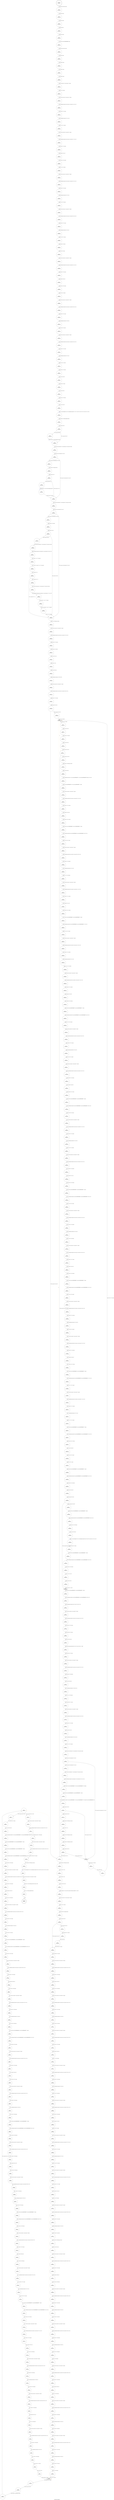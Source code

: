 digraph rdpsnd_process_negotiate {
label="rdpsnd_process_negotiate"
53253 [label="N53253\n(rp:95, ep:0)\nexit", shape="doublecircle"]
53254 [label="N53254\n(rp:471, ep:471)\nentry", shape="doublecircle"]
53254 -> 53256 [label="%2 = alloca %struct.stream*, align 8"]
53256 [label="N53256\n(rp:470, ep:470)", shape="circle"]
53256 -> 53257 [label="%3 = alloca i16, align 2"]
53257 [label="N53257\n(rp:469, ep:469)", shape="circle"]
53257 -> 53258 [label="%4 = alloca i16, align 2"]
53258 [label="N53258\n(rp:468, ep:468)", shape="circle"]
53258 -> 53259 [label="%5 = alloca i8, align 1"]
53259 [label="N53259\n(rp:467, ep:467)", shape="circle"]
53259 -> 53260 [label="%6 = alloca i16, align 2"]
53260 [label="N53260\n(rp:466, ep:466)", shape="circle"]
53260 -> 53261 [label="%7 = alloca %struct._RD_WAVEFORMATEX*, align 8"]
53261 [label="N53261\n(rp:465, ep:465)", shape="circle"]
53261 -> 53262 [label="%8 = alloca %struct.stream*, align 8"]
53262 [label="N53262\n(rp:464, ep:464)", shape="circle"]
53262 -> 53263 [label="%9 = alloca i32, align 4"]
53263 [label="N53263\n(rp:463, ep:463)", shape="circle"]
53263 -> 53264 [label="%10 = alloca i32, align 4"]
53264 [label="N53264\n(rp:462, ep:462)", shape="circle"]
53264 -> 53265 [label="%11 = alloca i32, align 4"]
53265 [label="N53265\n(rp:461, ep:461)", shape="circle"]
53265 -> 53266 [label="%12 = alloca i32, align 4"]
53266 [label="N53266\n(rp:460, ep:460)", shape="circle"]
53266 -> 53275 [label="store %struct.stream* %0, %struct.stream** %2, align 8"]
53275 [label="N53275\n(rp:459, ep:459)", shape="circle"]
53275 -> 53278 [label="store i32 0, i32* %9, align 4"]
53278 [label="N53278\n(rp:458, ep:458)", shape="circle"]
53278 -> 53279 [label="%13 = load %struct.stream*, %struct.stream** %2, align 8"]
53279 [label="N53279\n(rp:457, ep:457)", shape="circle"]
53279 -> 53280 [label="%14 = getelementptr inbounds %struct.stream, %struct.stream* %13, i32 0, i32 0"]
53280 [label="N53280\n(rp:456, ep:456)", shape="circle"]
53280 -> 53281 [label="%15 = load i8*, i8** %14, align 8"]
53281 [label="N53281\n(rp:455, ep:455)", shape="circle"]
53281 -> 53282 [label="%16 = getelementptr inbounds i8, i8* %15, i64 14"]
53282 [label="N53282\n(rp:454, ep:454)", shape="circle"]
53282 -> 53283 [label="store i8* %16, i8** %14, align 8"]
53283 [label="N53283\n(rp:453, ep:453)", shape="circle"]
53283 -> 53284 [label="%17 = load %struct.stream*, %struct.stream** %2, align 8"]
53284 [label="N53284\n(rp:452, ep:452)", shape="circle"]
53284 -> 53285 [label="%18 = getelementptr inbounds %struct.stream, %struct.stream* %17, i32 0, i32 0"]
53285 [label="N53285\n(rp:451, ep:451)", shape="circle"]
53285 -> 53286 [label="%19 = load i8*, i8** %18, align 8"]
53286 [label="N53286\n(rp:450, ep:450)", shape="circle"]
53286 -> 53287 [label="%20 = bitcast i8* %19 to i16*"]
53287 [label="N53287\n(rp:449, ep:449)", shape="circle"]
53287 -> 53288 [label="%21 = load i16, i16* %20, align 2"]
53288 [label="N53288\n(rp:448, ep:448)", shape="circle"]
53288 -> 53289 [label="store i16 %21, i16* %3, align 2"]
53289 [label="N53289\n(rp:447, ep:447)", shape="circle"]
53289 -> 53290 [label="%22 = load %struct.stream*, %struct.stream** %2, align 8"]
53290 [label="N53290\n(rp:446, ep:446)", shape="circle"]
53290 -> 53291 [label="%23 = getelementptr inbounds %struct.stream, %struct.stream* %22, i32 0, i32 0"]
53291 [label="N53291\n(rp:445, ep:445)", shape="circle"]
53291 -> 53292 [label="%24 = load i8*, i8** %23, align 8"]
53292 [label="N53292\n(rp:444, ep:444)", shape="circle"]
53292 -> 53293 [label="%25 = getelementptr inbounds i8, i8* %24, i64 2"]
53293 [label="N53293\n(rp:443, ep:443)", shape="circle"]
53293 -> 53294 [label="store i8* %25, i8** %23, align 8"]
53294 [label="N53294\n(rp:442, ep:442)", shape="circle"]
53294 -> 53295 [label="%26 = load %struct.stream*, %struct.stream** %2, align 8"]
53295 [label="N53295\n(rp:441, ep:441)", shape="circle"]
53295 -> 53296 [label="%27 = getelementptr inbounds %struct.stream, %struct.stream* %26, i32 0, i32 0"]
53296 [label="N53296\n(rp:440, ep:440)", shape="circle"]
53296 -> 53297 [label="%28 = load i8*, i8** %27, align 8"]
53297 [label="N53297\n(rp:439, ep:439)", shape="circle"]
53297 -> 53298 [label="%29 = getelementptr inbounds i8, i8* %28, i32 1"]
53298 [label="N53298\n(rp:438, ep:438)", shape="circle"]
53298 -> 53299 [label="store i8* %29, i8** %27, align 8"]
53299 [label="N53299\n(rp:437, ep:437)", shape="circle"]
53299 -> 53300 [label="%30 = load i8, i8* %28, align 1"]
53300 [label="N53300\n(rp:436, ep:436)", shape="circle"]
53300 -> 53301 [label="store i8 %30, i8* %5, align 1"]
53301 [label="N53301\n(rp:435, ep:435)", shape="circle"]
53301 -> 53302 [label="%31 = load %struct.stream*, %struct.stream** %2, align 8"]
53302 [label="N53302\n(rp:434, ep:434)", shape="circle"]
53302 -> 53303 [label="%32 = getelementptr inbounds %struct.stream, %struct.stream* %31, i32 0, i32 0"]
53303 [label="N53303\n(rp:433, ep:433)", shape="circle"]
53303 -> 53304 [label="%33 = load i8*, i8** %32, align 8"]
53304 [label="N53304\n(rp:432, ep:432)", shape="circle"]
53304 -> 53305 [label="%34 = bitcast i8* %33 to i16*"]
53305 [label="N53305\n(rp:431, ep:431)", shape="circle"]
53305 -> 53306 [label="%35 = load i16, i16* %34, align 2"]
53306 [label="N53306\n(rp:430, ep:430)", shape="circle"]
53306 -> 53307 [label="store i16 %35, i16* %6, align 2"]
53307 [label="N53307\n(rp:429, ep:429)", shape="circle"]
53307 -> 53308 [label="%36 = load %struct.stream*, %struct.stream** %2, align 8"]
53308 [label="N53308\n(rp:428, ep:428)", shape="circle"]
53308 -> 53309 [label="%37 = getelementptr inbounds %struct.stream, %struct.stream* %36, i32 0, i32 0"]
53309 [label="N53309\n(rp:427, ep:427)", shape="circle"]
53309 -> 53310 [label="%38 = load i8*, i8** %37, align 8"]
53310 [label="N53310\n(rp:426, ep:426)", shape="circle"]
53310 -> 53311 [label="%39 = getelementptr inbounds i8, i8* %38, i64 2"]
53311 [label="N53311\n(rp:425, ep:425)", shape="circle"]
53311 -> 53312 [label="store i8* %39, i8** %37, align 8"]
53312 [label="N53312\n(rp:424, ep:424)", shape="circle"]
53312 -> 53313 [label="%40 = load %struct.stream*, %struct.stream** %2, align 8"]
53313 [label="N53313\n(rp:423, ep:423)", shape="circle"]
53313 -> 53314 [label="%41 = getelementptr inbounds %struct.stream, %struct.stream* %40, i32 0, i32 0"]
53314 [label="N53314\n(rp:422, ep:422)", shape="circle"]
53314 -> 53315 [label="%42 = load i8*, i8** %41, align 8"]
53315 [label="N53315\n(rp:421, ep:421)", shape="circle"]
53315 -> 53316 [label="%43 = getelementptr inbounds i8, i8* %42, i64 1"]
53316 [label="N53316\n(rp:420, ep:420)", shape="circle"]
53316 -> 53317 [label="store i8* %43, i8** %41, align 8"]
53317 [label="N53317\n(rp:419, ep:419)", shape="circle"]
53317 -> 53318 [label="%44 = load i16, i16* %3, align 2"]
53318 [label="N53318\n(rp:418, ep:418)", shape="circle"]
53318 -> 53319 [label="%45 = zext i16 %44 to i32"]
53319 [label="N53319\n(rp:417, ep:417)", shape="circle"]
53319 -> 53320 [label="%46 = load i8, i8* %5, align 1"]
53320 [label="N53320\n(rp:416, ep:416)", shape="circle"]
53320 -> 53321 [label="%47 = zext i8 %46 to i32"]
53321 [label="N53321\n(rp:415, ep:415)", shape="circle"]
53321 -> 53322 [label="%48 = load i16, i16* %6, align 2"]
53322 [label="N53322\n(rp:414, ep:414)", shape="circle"]
53322 -> 53323 [label="%49 = zext i16 %48 to i32"]
53323 [label="N53323\n(rp:413, ep:413)", shape="circle"]
53323 -> 53324 [label="logger --@-- call void @logger(i32 3, i32 0, i8* getelementptr inbounds ([71 x i8], [71 x i8]* @.str.17.95, i32 0, i32 0), i32 %45, i32 %47, i32 %49)", style="dashed", color="blue"]
53324 [label="N53324\n(rp:412, ep:412)", shape="circle"]
53324 -> 53325 [label="%50 = load i32, i32* @rdpsnd_negotiated, align 4"]
53325 [label="N53325\n(rp:411, ep:411)", shape="circle"]
53325 -> 53326 [label="%51 = icmp ne i32 %50, 0"]
53326 [label="N53326\n(rp:410, ep:410)", shape="circle"]
53326 -> 53751 [label="[%51 = icmp ne i32 %50, 0]"]
53326 -> 53329 [label="[!(%51 = icmp ne i32 %50, 0)]"]
53329 [label="N53329\n(rp:408, ep:408)", shape="circle"]
53329 -> 53330 [label="%54 = load %struct.audio_driver*, %struct.audio_driver** @current_driver, align 8"]
53330 [label="N53330\n(rp:407, ep:407)", shape="circle"]
53330 -> 53331 [label="%55 = icmp ne %struct.audio_driver* %54, null"]
53331 [label="N53331\n(rp:406, ep:406)", shape="circle"]
53331 -> 53754 [label="[!(%55 = icmp ne %struct.audio_driver* %54, null)]"]
53331 -> 53338 [label="[%55 = icmp ne %struct.audio_driver* %54, null]"]
53333 [label="N53333\n(rp:404, ep:404)", shape="circle"]
53333 -> 53334 [label="%58 = icmp ne i32 %57, 0"]
53334 [label="N53334\n(rp:403, ep:403)", shape="circle"]
53334 -> 53755 [label="[%58 = icmp ne i32 %57, 0]"]
53334 -> 53338 [label="[!(%58 = icmp ne i32 %57, 0)]"]
53336 [label="N53336\n(rp:401, ep:401)", shape="circle"]
53336 -> 53338 [label="store i32 %60, i32* %9, align 4"]
53338 [label="N53338\n(rp:400, ep:400)", shape="circle"]
53338 -> 53339 [label="%62 = load %struct.audio_driver*, %struct.audio_driver** @current_driver, align 8"]
53339 [label="N53339\n(rp:399, ep:399)", shape="circle"]
53339 -> 53340 [label="%63 = icmp ne %struct.audio_driver* %62, null"]
53340 [label="N53340\n(rp:398, ep:398)", shape="circle"]
53340 -> 53757 [label="[%63 = icmp ne %struct.audio_driver* %62, null]"]
53340 -> 53356 [label="[!(%63 = icmp ne %struct.audio_driver* %62, null)]"]
53342 [label="N53342\n(rp:396, ep:396)", shape="circle"]
53342 -> 53343 [label="%66 = icmp ne i32 %65, 0"]
53343 [label="N53343\n(rp:395, ep:395)", shape="circle"]
53343 -> 53760 [label="[!(%66 = icmp ne i32 %65, 0)]"]
53343 -> 53356 [label="[%66 = icmp ne i32 %65, 0]"]
53345 [label="N53345\n(rp:393, ep:393)", shape="circle"]
53345 -> 53346 [label="%69 = getelementptr inbounds %struct.audio_driver, %struct.audio_driver* %68, i32 0, i32 2"]
53346 [label="N53346\n(rp:392, ep:392)", shape="circle"]
53346 -> 53347 [label="%70 = load i32 ()*, i32 ()** %69, align 8"]
53347 [label="N53347\n(rp:391, ep:391)", shape="circle"]
53347 -> 53348 [label="%71 = call i32 %70 = load i32 ()*, i32 ()** %69, align 8()"]
53348 [label="N53348\n(rp:390, ep:390)", shape="circle"]
53348 -> 53349 [label="%72 = icmp ne i32 %71, 0"]
53349 [label="N53349\n(rp:389, ep:389)", shape="circle"]
53349 -> 53761 [label="[%72 = icmp ne i32 %71, 0]"]
53349 -> 53356 [label="[!(%72 = icmp ne i32 %71, 0)]"]
53351 [label="N53351\n(rp:387, ep:387)", shape="circle"]
53351 -> 53352 [label="%75 = getelementptr inbounds %struct.audio_driver, %struct.audio_driver* %74, i32 0, i32 3"]
53352 [label="N53352\n(rp:386, ep:386)", shape="circle"]
53352 -> 53353 [label="%76 = load void ()*, void ()** %75, align 8"]
53353 [label="N53353\n(rp:385, ep:385)", shape="circle"]
53353 -> 53354 [label="call void %76 = load void ()*, void ()** %75, align 8()"]
53354 [label="N53354\n(rp:384, ep:384)", shape="circle"]
53354 -> 53356 [label="store i32 1, i32* %9, align 4"]
53356 [label="N53356\n(rp:383, ep:383)", shape="circle"]
53356 -> 53357 [label="store i32 0, i32* @format_count, align 4"]
53357 [label="N53357\n(rp:382, ep:382)", shape="circle"]
53357 -> 53358 [label="%78 = load %struct.stream*, %struct.stream** %2, align 8"]
53358 [label="N53358\n(rp:381, ep:381)", shape="circle"]
53358 -> 53359 [label="%79 = getelementptr inbounds %struct.stream, %struct.stream* %78, i32 0, i32 0"]
53359 [label="N53359\n(rp:380, ep:380)", shape="circle"]
53359 -> 53360 [label="%80 = load i8*, i8** %79, align 8"]
53360 [label="N53360\n(rp:379, ep:379)", shape="circle"]
53360 -> 53361 [label="%81 = load i16, i16* %3, align 2"]
53361 [label="N53361\n(rp:378, ep:378)", shape="circle"]
53361 -> 53362 [label="%82 = zext i16 %81 to i32"]
53362 [label="N53362\n(rp:377, ep:377)", shape="circle"]
53362 -> 53363 [label="%83 = mul i32 18, %82"]
53363 [label="N53363\n(rp:376, ep:376)", shape="circle"]
53363 -> 53364 [label="%84 = sext i32 %83 to i64"]
53364 [label="N53364\n(rp:375, ep:375)", shape="circle"]
53364 -> 53365 [label="%85 = getelementptr inbounds i8, i8* %80, i64 %84"]
53365 [label="N53365\n(rp:374, ep:374)", shape="circle"]
53365 -> 53366 [label="%86 = load %struct.stream*, %struct.stream** %2, align 8"]
53366 [label="N53366\n(rp:373, ep:373)", shape="circle"]
53366 -> 53367 [label="%87 = getelementptr inbounds %struct.stream, %struct.stream* %86, i32 0, i32 1"]
53367 [label="N53367\n(rp:372, ep:372)", shape="circle"]
53367 -> 53368 [label="%88 = load i8*, i8** %87, align 8"]
53368 [label="N53368\n(rp:371, ep:371)", shape="circle"]
53368 -> 53369 [label="%89 = icmp ule i8* %85, %88"]
53369 [label="N53369\n(rp:370, ep:370)", shape="circle"]
53369 -> 53763 [label="[%89 = icmp ule i8* %85, %88]"]
53369 -> 53545 [label="[!(%89 = icmp ule i8* %85, %88)]"]
53372 [label="N53372\n(rp:368, ep:213)", shape="box"]
53372 -> 53373 [label="%92 = load i16, i16* %4, align 2"]
53372 -> 53372 [label="@", style="dashed", color="orange"]
53372 -> 53536 [label="@", style="dashed", color="orange"]
53372 -> 53377 [label="@", style="dashed", color="orange"]
53373 [label="N53373\n(rp:367, ep:212)", shape="circle"]
53373 -> 53374 [label="%93 = zext i16 %92 to i32"]
53374 [label="N53374\n(rp:366, ep:211)", shape="circle"]
53374 -> 53375 [label="%94 = load i16, i16* %3, align 2"]
53375 [label="N53375\n(rp:365, ep:210)", shape="circle"]
53375 -> 53376 [label="%95 = zext i16 %94 to i32"]
53376 [label="N53376\n(rp:364, ep:209)", shape="circle"]
53376 -> 53377 [label="%96 = icmp slt i32 %93, %95"]
53377 [label="N53377\n(rp:363, ep:208)", shape="circle"]
53377 -> 53765 [label="[%96 = icmp slt i32 %93, %95]"]
53377 -> 53545 [label="[!(%96 = icmp slt i32 %93, %95)]"]
53379 [label="N53379\n(rp:361, ep:367)", shape="circle"]
53379 -> 53380 [label="%99 = zext i32 %98 to i64"]
53380 [label="N53380\n(rp:360, ep:366)", shape="circle"]
53380 -> 53381 [label="%100 = getelementptr inbounds [10 x %struct._RD_WAVEFORMATEX], [10 x %struct._RD_WAVEFORMATEX]* @formats, i64 0, i64 %99"]
53381 [label="N53381\n(rp:359, ep:365)", shape="circle"]
53381 -> 53382 [label="store %struct._RD_WAVEFORMATEX* %100, %struct._RD_WAVEFORMATEX** %7, align 8"]
53382 [label="N53382\n(rp:358, ep:364)", shape="circle"]
53382 -> 53383 [label="%101 = load %struct.stream*, %struct.stream** %2, align 8"]
53383 [label="N53383\n(rp:357, ep:363)", shape="circle"]
53383 -> 53384 [label="%102 = getelementptr inbounds %struct.stream, %struct.stream* %101, i32 0, i32 0"]
53384 [label="N53384\n(rp:356, ep:362)", shape="circle"]
53384 -> 53385 [label="%103 = load i8*, i8** %102, align 8"]
53385 [label="N53385\n(rp:355, ep:361)", shape="circle"]
53385 -> 53386 [label="%104 = bitcast i8* %103 to i16*"]
53386 [label="N53386\n(rp:354, ep:360)", shape="circle"]
53386 -> 53387 [label="%105 = load i16, i16* %104, align 2"]
53387 [label="N53387\n(rp:353, ep:359)", shape="circle"]
53387 -> 53388 [label="%106 = load %struct._RD_WAVEFORMATEX*, %struct._RD_WAVEFORMATEX** %7, align 8"]
53388 [label="N53388\n(rp:352, ep:358)", shape="circle"]
53388 -> 53389 [label="%107 = getelementptr inbounds %struct._RD_WAVEFORMATEX, %struct._RD_WAVEFORMATEX* %106, i32 0, i32 0"]
53389 [label="N53389\n(rp:351, ep:357)", shape="circle"]
53389 -> 53390 [label="store i16 %105, i16* %107, align 4"]
53390 [label="N53390\n(rp:350, ep:356)", shape="circle"]
53390 -> 53391 [label="%108 = load %struct.stream*, %struct.stream** %2, align 8"]
53391 [label="N53391\n(rp:349, ep:355)", shape="circle"]
53391 -> 53392 [label="%109 = getelementptr inbounds %struct.stream, %struct.stream* %108, i32 0, i32 0"]
53392 [label="N53392\n(rp:348, ep:354)", shape="circle"]
53392 -> 53393 [label="%110 = load i8*, i8** %109, align 8"]
53393 [label="N53393\n(rp:347, ep:353)", shape="circle"]
53393 -> 53394 [label="%111 = getelementptr inbounds i8, i8* %110, i64 2"]
53394 [label="N53394\n(rp:346, ep:352)", shape="circle"]
53394 -> 53395 [label="store i8* %111, i8** %109, align 8"]
53395 [label="N53395\n(rp:345, ep:351)", shape="circle"]
53395 -> 53396 [label="%112 = load %struct.stream*, %struct.stream** %2, align 8"]
53396 [label="N53396\n(rp:344, ep:350)", shape="circle"]
53396 -> 53397 [label="%113 = getelementptr inbounds %struct.stream, %struct.stream* %112, i32 0, i32 0"]
53397 [label="N53397\n(rp:343, ep:349)", shape="circle"]
53397 -> 53398 [label="%114 = load i8*, i8** %113, align 8"]
53398 [label="N53398\n(rp:342, ep:348)", shape="circle"]
53398 -> 53399 [label="%115 = bitcast i8* %114 to i16*"]
53399 [label="N53399\n(rp:341, ep:347)", shape="circle"]
53399 -> 53400 [label="%116 = load i16, i16* %115, align 2"]
53400 [label="N53400\n(rp:340, ep:346)", shape="circle"]
53400 -> 53401 [label="%117 = load %struct._RD_WAVEFORMATEX*, %struct._RD_WAVEFORMATEX** %7, align 8"]
53401 [label="N53401\n(rp:339, ep:345)", shape="circle"]
53401 -> 53402 [label="%118 = getelementptr inbounds %struct._RD_WAVEFORMATEX, %struct._RD_WAVEFORMATEX* %117, i32 0, i32 1"]
53402 [label="N53402\n(rp:338, ep:344)", shape="circle"]
53402 -> 53403 [label="store i16 %116, i16* %118, align 2"]
53403 [label="N53403\n(rp:337, ep:343)", shape="circle"]
53403 -> 53404 [label="%119 = load %struct.stream*, %struct.stream** %2, align 8"]
53404 [label="N53404\n(rp:336, ep:342)", shape="circle"]
53404 -> 53405 [label="%120 = getelementptr inbounds %struct.stream, %struct.stream* %119, i32 0, i32 0"]
53405 [label="N53405\n(rp:335, ep:341)", shape="circle"]
53405 -> 53406 [label="%121 = load i8*, i8** %120, align 8"]
53406 [label="N53406\n(rp:334, ep:340)", shape="circle"]
53406 -> 53407 [label="%122 = getelementptr inbounds i8, i8* %121, i64 2"]
53407 [label="N53407\n(rp:333, ep:339)", shape="circle"]
53407 -> 53408 [label="store i8* %122, i8** %120, align 8"]
53408 [label="N53408\n(rp:332, ep:338)", shape="circle"]
53408 -> 53409 [label="%123 = load %struct.stream*, %struct.stream** %2, align 8"]
53409 [label="N53409\n(rp:331, ep:337)", shape="circle"]
53409 -> 53410 [label="%124 = getelementptr inbounds %struct.stream, %struct.stream* %123, i32 0, i32 0"]
53410 [label="N53410\n(rp:330, ep:336)", shape="circle"]
53410 -> 53411 [label="%125 = load i8*, i8** %124, align 8"]
53411 [label="N53411\n(rp:329, ep:335)", shape="circle"]
53411 -> 53412 [label="%126 = bitcast i8* %125 to i32*"]
53412 [label="N53412\n(rp:328, ep:334)", shape="circle"]
53412 -> 53413 [label="%127 = load i32, i32* %126, align 4"]
53413 [label="N53413\n(rp:327, ep:333)", shape="circle"]
53413 -> 53414 [label="%128 = load %struct._RD_WAVEFORMATEX*, %struct._RD_WAVEFORMATEX** %7, align 8"]
53414 [label="N53414\n(rp:326, ep:332)", shape="circle"]
53414 -> 53415 [label="%129 = getelementptr inbounds %struct._RD_WAVEFORMATEX, %struct._RD_WAVEFORMATEX* %128, i32 0, i32 2"]
53415 [label="N53415\n(rp:325, ep:331)", shape="circle"]
53415 -> 53416 [label="store i32 %127, i32* %129, align 4"]
53416 [label="N53416\n(rp:324, ep:330)", shape="circle"]
53416 -> 53417 [label="%130 = load %struct.stream*, %struct.stream** %2, align 8"]
53417 [label="N53417\n(rp:323, ep:329)", shape="circle"]
53417 -> 53418 [label="%131 = getelementptr inbounds %struct.stream, %struct.stream* %130, i32 0, i32 0"]
53418 [label="N53418\n(rp:322, ep:328)", shape="circle"]
53418 -> 53419 [label="%132 = load i8*, i8** %131, align 8"]
53419 [label="N53419\n(rp:321, ep:327)", shape="circle"]
53419 -> 53420 [label="%133 = getelementptr inbounds i8, i8* %132, i64 4"]
53420 [label="N53420\n(rp:320, ep:326)", shape="circle"]
53420 -> 53421 [label="store i8* %133, i8** %131, align 8"]
53421 [label="N53421\n(rp:319, ep:325)", shape="circle"]
53421 -> 53422 [label="%134 = load %struct.stream*, %struct.stream** %2, align 8"]
53422 [label="N53422\n(rp:318, ep:324)", shape="circle"]
53422 -> 53423 [label="%135 = getelementptr inbounds %struct.stream, %struct.stream* %134, i32 0, i32 0"]
53423 [label="N53423\n(rp:317, ep:323)", shape="circle"]
53423 -> 53424 [label="%136 = load i8*, i8** %135, align 8"]
53424 [label="N53424\n(rp:316, ep:322)", shape="circle"]
53424 -> 53425 [label="%137 = bitcast i8* %136 to i32*"]
53425 [label="N53425\n(rp:315, ep:321)", shape="circle"]
53425 -> 53426 [label="%138 = load i32, i32* %137, align 4"]
53426 [label="N53426\n(rp:314, ep:320)", shape="circle"]
53426 -> 53427 [label="%139 = load %struct._RD_WAVEFORMATEX*, %struct._RD_WAVEFORMATEX** %7, align 8"]
53427 [label="N53427\n(rp:313, ep:319)", shape="circle"]
53427 -> 53428 [label="%140 = getelementptr inbounds %struct._RD_WAVEFORMATEX, %struct._RD_WAVEFORMATEX* %139, i32 0, i32 3"]
53428 [label="N53428\n(rp:312, ep:318)", shape="circle"]
53428 -> 53429 [label="store i32 %138, i32* %140, align 4"]
53429 [label="N53429\n(rp:311, ep:317)", shape="circle"]
53429 -> 53430 [label="%141 = load %struct.stream*, %struct.stream** %2, align 8"]
53430 [label="N53430\n(rp:310, ep:316)", shape="circle"]
53430 -> 53431 [label="%142 = getelementptr inbounds %struct.stream, %struct.stream* %141, i32 0, i32 0"]
53431 [label="N53431\n(rp:309, ep:315)", shape="circle"]
53431 -> 53432 [label="%143 = load i8*, i8** %142, align 8"]
53432 [label="N53432\n(rp:308, ep:314)", shape="circle"]
53432 -> 53433 [label="%144 = getelementptr inbounds i8, i8* %143, i64 4"]
53433 [label="N53433\n(rp:307, ep:313)", shape="circle"]
53433 -> 53434 [label="store i8* %144, i8** %142, align 8"]
53434 [label="N53434\n(rp:306, ep:312)", shape="circle"]
53434 -> 53435 [label="%145 = load %struct.stream*, %struct.stream** %2, align 8"]
53435 [label="N53435\n(rp:305, ep:311)", shape="circle"]
53435 -> 53436 [label="%146 = getelementptr inbounds %struct.stream, %struct.stream* %145, i32 0, i32 0"]
53436 [label="N53436\n(rp:304, ep:310)", shape="circle"]
53436 -> 53437 [label="%147 = load i8*, i8** %146, align 8"]
53437 [label="N53437\n(rp:303, ep:309)", shape="circle"]
53437 -> 53438 [label="%148 = bitcast i8* %147 to i16*"]
53438 [label="N53438\n(rp:302, ep:308)", shape="circle"]
53438 -> 53439 [label="%149 = load i16, i16* %148, align 2"]
53439 [label="N53439\n(rp:301, ep:307)", shape="circle"]
53439 -> 53440 [label="%150 = load %struct._RD_WAVEFORMATEX*, %struct._RD_WAVEFORMATEX** %7, align 8"]
53440 [label="N53440\n(rp:300, ep:306)", shape="circle"]
53440 -> 53441 [label="%151 = getelementptr inbounds %struct._RD_WAVEFORMATEX, %struct._RD_WAVEFORMATEX* %150, i32 0, i32 4"]
53441 [label="N53441\n(rp:299, ep:305)", shape="circle"]
53441 -> 53442 [label="store i16 %149, i16* %151, align 4"]
53442 [label="N53442\n(rp:298, ep:304)", shape="circle"]
53442 -> 53443 [label="%152 = load %struct.stream*, %struct.stream** %2, align 8"]
53443 [label="N53443\n(rp:297, ep:303)", shape="circle"]
53443 -> 53444 [label="%153 = getelementptr inbounds %struct.stream, %struct.stream* %152, i32 0, i32 0"]
53444 [label="N53444\n(rp:296, ep:302)", shape="circle"]
53444 -> 53445 [label="%154 = load i8*, i8** %153, align 8"]
53445 [label="N53445\n(rp:295, ep:301)", shape="circle"]
53445 -> 53446 [label="%155 = getelementptr inbounds i8, i8* %154, i64 2"]
53446 [label="N53446\n(rp:294, ep:300)", shape="circle"]
53446 -> 53447 [label="store i8* %155, i8** %153, align 8"]
53447 [label="N53447\n(rp:293, ep:299)", shape="circle"]
53447 -> 53448 [label="%156 = load %struct.stream*, %struct.stream** %2, align 8"]
53448 [label="N53448\n(rp:292, ep:298)", shape="circle"]
53448 -> 53449 [label="%157 = getelementptr inbounds %struct.stream, %struct.stream* %156, i32 0, i32 0"]
53449 [label="N53449\n(rp:291, ep:297)", shape="circle"]
53449 -> 53450 [label="%158 = load i8*, i8** %157, align 8"]
53450 [label="N53450\n(rp:290, ep:296)", shape="circle"]
53450 -> 53451 [label="%159 = bitcast i8* %158 to i16*"]
53451 [label="N53451\n(rp:289, ep:295)", shape="circle"]
53451 -> 53452 [label="%160 = load i16, i16* %159, align 2"]
53452 [label="N53452\n(rp:288, ep:294)", shape="circle"]
53452 -> 53453 [label="%161 = load %struct._RD_WAVEFORMATEX*, %struct._RD_WAVEFORMATEX** %7, align 8"]
53453 [label="N53453\n(rp:287, ep:293)", shape="circle"]
53453 -> 53454 [label="%162 = getelementptr inbounds %struct._RD_WAVEFORMATEX, %struct._RD_WAVEFORMATEX* %161, i32 0, i32 5"]
53454 [label="N53454\n(rp:286, ep:292)", shape="circle"]
53454 -> 53455 [label="store i16 %160, i16* %162, align 2"]
53455 [label="N53455\n(rp:285, ep:291)", shape="circle"]
53455 -> 53456 [label="%163 = load %struct.stream*, %struct.stream** %2, align 8"]
53456 [label="N53456\n(rp:284, ep:290)", shape="circle"]
53456 -> 53457 [label="%164 = getelementptr inbounds %struct.stream, %struct.stream* %163, i32 0, i32 0"]
53457 [label="N53457\n(rp:283, ep:289)", shape="circle"]
53457 -> 53458 [label="%165 = load i8*, i8** %164, align 8"]
53458 [label="N53458\n(rp:282, ep:288)", shape="circle"]
53458 -> 53459 [label="%166 = getelementptr inbounds i8, i8* %165, i64 2"]
53459 [label="N53459\n(rp:281, ep:287)", shape="circle"]
53459 -> 53460 [label="store i8* %166, i8** %164, align 8"]
53460 [label="N53460\n(rp:280, ep:286)", shape="circle"]
53460 -> 53461 [label="%167 = load %struct.stream*, %struct.stream** %2, align 8"]
53461 [label="N53461\n(rp:279, ep:285)", shape="circle"]
53461 -> 53462 [label="%168 = getelementptr inbounds %struct.stream, %struct.stream* %167, i32 0, i32 0"]
53462 [label="N53462\n(rp:278, ep:284)", shape="circle"]
53462 -> 53463 [label="%169 = load i8*, i8** %168, align 8"]
53463 [label="N53463\n(rp:277, ep:283)", shape="circle"]
53463 -> 53464 [label="%170 = bitcast i8* %169 to i16*"]
53464 [label="N53464\n(rp:276, ep:282)", shape="circle"]
53464 -> 53465 [label="%171 = load i16, i16* %170, align 2"]
53465 [label="N53465\n(rp:275, ep:281)", shape="circle"]
53465 -> 53466 [label="%172 = load %struct._RD_WAVEFORMATEX*, %struct._RD_WAVEFORMATEX** %7, align 8"]
53466 [label="N53466\n(rp:274, ep:280)", shape="circle"]
53466 -> 53467 [label="%173 = getelementptr inbounds %struct._RD_WAVEFORMATEX, %struct._RD_WAVEFORMATEX* %172, i32 0, i32 6"]
53467 [label="N53467\n(rp:273, ep:279)", shape="circle"]
53467 -> 53468 [label="store i16 %171, i16* %173, align 4"]
53468 [label="N53468\n(rp:272, ep:278)", shape="circle"]
53468 -> 53469 [label="%174 = load %struct.stream*, %struct.stream** %2, align 8"]
53469 [label="N53469\n(rp:271, ep:277)", shape="circle"]
53469 -> 53470 [label="%175 = getelementptr inbounds %struct.stream, %struct.stream* %174, i32 0, i32 0"]
53470 [label="N53470\n(rp:270, ep:276)", shape="circle"]
53470 -> 53471 [label="%176 = load i8*, i8** %175, align 8"]
53471 [label="N53471\n(rp:269, ep:275)", shape="circle"]
53471 -> 53472 [label="%177 = getelementptr inbounds i8, i8* %176, i64 2"]
53472 [label="N53472\n(rp:268, ep:274)", shape="circle"]
53472 -> 53473 [label="store i8* %177, i8** %175, align 8"]
53473 [label="N53473\n(rp:267, ep:273)", shape="circle"]
53473 -> 53474 [label="%178 = load %struct._RD_WAVEFORMATEX*, %struct._RD_WAVEFORMATEX** %7, align 8"]
53474 [label="N53474\n(rp:266, ep:272)", shape="circle"]
53474 -> 53475 [label="%179 = getelementptr inbounds %struct._RD_WAVEFORMATEX, %struct._RD_WAVEFORMATEX* %178, i32 0, i32 6"]
53475 [label="N53475\n(rp:265, ep:271)", shape="circle"]
53475 -> 53476 [label="%180 = load i16, i16* %179, align 4"]
53476 [label="N53476\n(rp:264, ep:270)", shape="circle"]
53476 -> 53477 [label="%181 = zext i16 %180 to i32"]
53477 [label="N53477\n(rp:263, ep:269)", shape="circle"]
53477 -> 53478 [label="store i32 %181, i32* %10, align 4"]
53478 [label="N53478\n(rp:262, ep:268)", shape="circle"]
53478 -> 53479 [label="store i32 0, i32* %11, align 4"]
53479 [label="N53479\n(rp:261, ep:267)", shape="circle"]
53479 -> 53480 [label="%182 = load %struct._RD_WAVEFORMATEX*, %struct._RD_WAVEFORMATEX** %7, align 8"]
53480 [label="N53480\n(rp:260, ep:266)", shape="circle"]
53480 -> 53481 [label="%183 = getelementptr inbounds %struct._RD_WAVEFORMATEX, %struct._RD_WAVEFORMATEX* %182, i32 0, i32 6"]
53481 [label="N53481\n(rp:259, ep:265)", shape="circle"]
53481 -> 53482 [label="%184 = load i16, i16* %183, align 4"]
53482 [label="N53482\n(rp:258, ep:264)", shape="circle"]
53482 -> 53483 [label="%185 = zext i16 %184 to i32"]
53483 [label="N53483\n(rp:257, ep:263)", shape="circle"]
53483 -> 53484 [label="%186 = icmp sgt i32 %185, 256"]
53484 [label="N53484\n(rp:256, ep:262)", shape="circle"]
53484 -> 53767 [label="[%186 = icmp sgt i32 %185, 256]"]
53484 -> 53498 [label="[!(%186 = icmp sgt i32 %185, 256)]"]
53486 [label="N53486\n(rp:254, ep:260)", shape="circle"]
53486 -> 53487 [label="%189 = getelementptr inbounds %struct._RD_WAVEFORMATEX, %struct._RD_WAVEFORMATEX* %188, i32 0, i32 6"]
53487 [label="N53487\n(rp:253, ep:259)", shape="circle"]
53487 -> 53488 [label="%190 = load i16, i16* %189, align 4"]
53488 [label="N53488\n(rp:252, ep:258)", shape="circle"]
53488 -> 53489 [label="%191 = zext i16 %190 to i32"]
53489 [label="N53489\n(rp:251, ep:257)", shape="circle"]
53489 -> 53490 [label="logger --@-- call void @logger(i32 3, i32 0, i8* getelementptr inbounds ([60 x i8], [60 x i8]* @.str.18.96, i32 0, i32 0), i32 %191)", style="dashed", color="blue"]
53490 [label="N53490\n(rp:250, ep:256)", shape="circle"]
53490 -> 53491 [label="store i32 256, i32* %10, align 4"]
53491 [label="N53491\n(rp:249, ep:255)", shape="circle"]
53491 -> 53492 [label="%192 = load %struct._RD_WAVEFORMATEX*, %struct._RD_WAVEFORMATEX** %7, align 8"]
53492 [label="N53492\n(rp:248, ep:254)", shape="circle"]
53492 -> 53493 [label="%193 = getelementptr inbounds %struct._RD_WAVEFORMATEX, %struct._RD_WAVEFORMATEX* %192, i32 0, i32 6"]
53493 [label="N53493\n(rp:247, ep:253)", shape="circle"]
53493 -> 53494 [label="%194 = load i16, i16* %193, align 4"]
53494 [label="N53494\n(rp:246, ep:252)", shape="circle"]
53494 -> 53495 [label="%195 = zext i16 %194 to i32"]
53495 [label="N53495\n(rp:245, ep:251)", shape="circle"]
53495 -> 53496 [label="%196 = sub i32 %195, 256"]
53496 [label="N53496\n(rp:244, ep:250)", shape="circle"]
53496 -> 53498 [label="store i32 %196, i32* %11, align 4"]
53498 [label="N53498\n(rp:243, ep:249)", shape="box"]
53498 -> 53499 [label="%198 = load %struct._RD_WAVEFORMATEX*, %struct._RD_WAVEFORMATEX** %7, align 8"]
53499 [label="N53499\n(rp:242, ep:248)", shape="circle"]
53499 -> 53500 [label="%199 = getelementptr inbounds %struct._RD_WAVEFORMATEX, %struct._RD_WAVEFORMATEX* %198, i32 0, i32 7"]
53500 [label="N53500\n(rp:241, ep:247)", shape="circle"]
53500 -> 53501 [label="%200 = getelementptr inbounds [256 x i8], [256 x i8]* %199, i32 0, i32 0"]
53501 [label="N53501\n(rp:240, ep:246)", shape="circle"]
53501 -> 53502 [label="%201 = load %struct.stream*, %struct.stream** %2, align 8"]
53502 [label="N53502\n(rp:239, ep:245)", shape="circle"]
53502 -> 53503 [label="%202 = getelementptr inbounds %struct.stream, %struct.stream* %201, i32 0, i32 0"]
53503 [label="N53503\n(rp:238, ep:244)", shape="circle"]
53503 -> 53504 [label="%203 = load i8*, i8** %202, align 8"]
53504 [label="N53504\n(rp:237, ep:243)", shape="circle"]
53504 -> 53505 [label="%204 = load i32, i32* %10, align 4"]
53505 [label="N53505\n(rp:236, ep:242)", shape="circle"]
53505 -> 53506 [label="%205 = sext i32 %204 to i64"]
53506 [label="N53506\n(rp:235, ep:241)", shape="circle"]
53506 -> 53507 [label="call void @llvm.memcpy.p0i8.p0i8.i64(i8* %200, i8* %203, i64 %205, i32 1, i1 false)"]
53507 [label="N53507\n(rp:234, ep:240)", shape="circle"]
53507 -> 53508 [label="%206 = load i32, i32* %10, align 4"]
53508 [label="N53508\n(rp:233, ep:239)", shape="circle"]
53508 -> 53509 [label="%207 = load %struct.stream*, %struct.stream** %2, align 8"]
53509 [label="N53509\n(rp:232, ep:238)", shape="circle"]
53509 -> 53510 [label="%208 = getelementptr inbounds %struct.stream, %struct.stream* %207, i32 0, i32 0"]
53510 [label="N53510\n(rp:231, ep:237)", shape="circle"]
53510 -> 53511 [label="%209 = load i8*, i8** %208, align 8"]
53511 [label="N53511\n(rp:230, ep:236)", shape="circle"]
53511 -> 53512 [label="%210 = sext i32 %206 to i64"]
53512 [label="N53512\n(rp:229, ep:235)", shape="circle"]
53512 -> 53513 [label="%211 = getelementptr inbounds i8, i8* %209, i64 %210"]
53513 [label="N53513\n(rp:228, ep:234)", shape="circle"]
53513 -> 53514 [label="store i8* %211, i8** %208, align 8"]
53514 [label="N53514\n(rp:227, ep:233)", shape="circle"]
53514 -> 53515 [label="%212 = load i32, i32* %11, align 4"]
53515 [label="N53515\n(rp:226, ep:232)", shape="circle"]
53515 -> 53516 [label="%213 = load %struct.stream*, %struct.stream** %2, align 8"]
53516 [label="N53516\n(rp:225, ep:231)", shape="circle"]
53516 -> 53517 [label="%214 = getelementptr inbounds %struct.stream, %struct.stream* %213, i32 0, i32 0"]
53517 [label="N53517\n(rp:224, ep:230)", shape="circle"]
53517 -> 53518 [label="%215 = load i8*, i8** %214, align 8"]
53518 [label="N53518\n(rp:223, ep:229)", shape="circle"]
53518 -> 53519 [label="%216 = sext i32 %212 to i64"]
53519 [label="N53519\n(rp:222, ep:228)", shape="circle"]
53519 -> 53520 [label="%217 = getelementptr inbounds i8, i8* %215, i64 %216"]
53520 [label="N53520\n(rp:221, ep:227)", shape="circle"]
53520 -> 53521 [label="store i8* %217, i8** %214, align 8"]
53521 [label="N53521\n(rp:220, ep:226)", shape="circle"]
53521 -> 53522 [label="%218 = load %struct.audio_driver*, %struct.audio_driver** @current_driver, align 8"]
53522 [label="N53522\n(rp:219, ep:225)", shape="circle"]
53522 -> 53523 [label="%219 = icmp ne %struct.audio_driver* %218, null"]
53523 [label="N53523\n(rp:218, ep:224)", shape="circle"]
53523 -> 53769 [label="[%219 = icmp ne %struct.audio_driver* %218, null]"]
53523 -> 53540 [label="[!(%219 = icmp ne %struct.audio_driver* %218, null)]"]
53525 [label="N53525\n(rp:216, ep:222)", shape="circle"]
53525 -> 53526 [label="%222 = getelementptr inbounds %struct.audio_driver, %struct.audio_driver* %221, i32 0, i32 4"]
53526 [label="N53526\n(rp:215, ep:221)", shape="circle"]
53526 -> 53527 [label="%223 = load i32 (%struct._RD_WAVEFORMATEX*)*, i32 (%struct._RD_WAVEFORMATEX*)** %222, align 8"]
53527 [label="N53527\n(rp:214, ep:220)", shape="circle"]
53527 -> 53528 [label="%224 = load %struct._RD_WAVEFORMATEX*, %struct._RD_WAVEFORMATEX** %7, align 8"]
53528 [label="N53528\n(rp:213, ep:219)", shape="circle"]
53528 -> 53529 [label="%225 = call i32 %223 = load i32 (%struct._RD_WAVEFORMATEX*)*, i32 (%struct._RD_WAVEFORMATEX*)** %222, align 8(%struct._RD_WAVEFORMATEX* %224)"]
53529 [label="N53529\n(rp:212, ep:218)", shape="circle"]
53529 -> 53530 [label="%226 = icmp ne i32 %225, 0"]
53530 [label="N53530\n(rp:211, ep:217)", shape="circle"]
53530 -> 53771 [label="[%226 = icmp ne i32 %225, 0]"]
53530 -> 53540 [label="[!(%226 = icmp ne i32 %225, 0)]"]
53532 [label="N53532\n(rp:209, ep:206)", shape="circle"]
53532 -> 53533 [label="%229 = add i32 %228, 1"]
53533 [label="N53533\n(rp:208, ep:205)", shape="circle"]
53533 -> 53534 [label="store i32 %229, i32* @format_count, align 4"]
53534 [label="N53534\n(rp:207, ep:204)", shape="circle"]
53534 -> 53535 [label="%230 = load i32, i32* @format_count, align 4"]
53535 [label="N53535\n(rp:206, ep:203)", shape="circle"]
53535 -> 53536 [label="%231 = icmp eq i32 %230, 10"]
53536 [label="N53536\n(rp:205, ep:202)", shape="circle"]
53536 -> 53545 [label="[%231 = icmp eq i32 %230, 10]"]
53536 -> 53540 [label="[!(%231 = icmp eq i32 %230, 10)]"]
53540 [label="N53540\n(rp:204, ep:216)", shape="box"]
53540 -> 53541 [label="%236 = load i16, i16* %4, align 2"]
53541 [label="N53541\n(rp:203, ep:215)", shape="circle"]
53541 -> 53542 [label="%237 = add i16 %236, 1"]
53542 [label="N53542\n(rp:202, ep:214)", shape="circle"]
53542 -> 53372 [label="store i16 %237, i16* %4, align 2"]
53545 [label="N53545\n(rp:201, ep:201)", shape="circle"]
53545 -> 53546 [label="%240 = load i32, i32* @format_count, align 4"]
53546 [label="N53546\n(rp:200, ep:200)", shape="circle"]
53546 -> 53547 [label="%241 = mul i32 18, %240"]
53547 [label="N53547\n(rp:199, ep:199)", shape="circle"]
53547 -> 53548 [label="%242 = add i32 20, %241"]
53548 [label="N53548\n(rp:198, ep:198)", shape="circle"]
53548 -> 53549 [label="%243 = trunc i32 %242 to i16"]
53549 [label="N53549\n(rp:197, ep:197)", shape="circle"]
53549 -> 53550 [label="rdpsnd_init_packet --@-- %244 = call %struct.stream* @rdpsnd_init_packet(i8 7, i16 %243)", style="dashed", color="blue"]
53550 [label="N53550\n(rp:196, ep:196)", shape="circle"]
53550 -> 53552 [label="store %struct.stream* %244, %struct.stream** %8, align 8"]
53552 [label="N53552\n(rp:195, ep:195)", shape="circle"]
53552 -> 53553 [label="store i32 2, i32* %12, align 4"]
53553 [label="N53553\n(rp:194, ep:194)", shape="circle"]
53553 -> 53554 [label="%245 = load i32, i32* @g_rdpsnd, align 4"]
53554 [label="N53554\n(rp:193, ep:193)", shape="circle"]
53554 -> 53555 [label="%246 = icmp ne i32 %245, 0"]
53555 [label="N53555\n(rp:192, ep:192)", shape="circle"]
53555 -> 53775 [label="[%246 = icmp ne i32 %245, 0]"]
53555 -> 53560 [label="[!(%246 = icmp ne i32 %245, 0)]"]
53557 [label="N53557\n(rp:190, ep:190)", shape="circle"]
53557 -> 53558 [label="%249 = or i32 %248, 1"]
53558 [label="N53558\n(rp:189, ep:189)", shape="circle"]
53558 -> 53560 [label="store i32 %249, i32* %12, align 4"]
53560 [label="N53560\n(rp:188, ep:188)", shape="circle"]
53560 -> 53561 [label="%251 = load i32, i32* %12, align 4"]
53561 [label="N53561\n(rp:187, ep:187)", shape="circle"]
53561 -> 53562 [label="%252 = load %struct.stream*, %struct.stream** %8, align 8"]
53562 [label="N53562\n(rp:186, ep:186)", shape="circle"]
53562 -> 53563 [label="%253 = getelementptr inbounds %struct.stream, %struct.stream* %252, i32 0, i32 0"]
53563 [label="N53563\n(rp:185, ep:185)", shape="circle"]
53563 -> 53564 [label="%254 = load i8*, i8** %253, align 8"]
53564 [label="N53564\n(rp:184, ep:184)", shape="circle"]
53564 -> 53565 [label="%255 = bitcast i8* %254 to i32*"]
53565 [label="N53565\n(rp:183, ep:183)", shape="circle"]
53565 -> 53566 [label="store i32 %251, i32* %255, align 4"]
53566 [label="N53566\n(rp:182, ep:182)", shape="circle"]
53566 -> 53567 [label="%256 = load %struct.stream*, %struct.stream** %8, align 8"]
53567 [label="N53567\n(rp:181, ep:181)", shape="circle"]
53567 -> 53568 [label="%257 = getelementptr inbounds %struct.stream, %struct.stream* %256, i32 0, i32 0"]
53568 [label="N53568\n(rp:180, ep:180)", shape="circle"]
53568 -> 53569 [label="%258 = load i8*, i8** %257, align 8"]
53569 [label="N53569\n(rp:179, ep:179)", shape="circle"]
53569 -> 53570 [label="%259 = getelementptr inbounds i8, i8* %258, i64 4"]
53570 [label="N53570\n(rp:178, ep:178)", shape="circle"]
53570 -> 53571 [label="store i8* %259, i8** %257, align 8"]
53571 [label="N53571\n(rp:177, ep:177)", shape="circle"]
53571 -> 53572 [label="%260 = load %struct.stream*, %struct.stream** %8, align 8"]
53572 [label="N53572\n(rp:176, ep:176)", shape="circle"]
53572 -> 53573 [label="%261 = getelementptr inbounds %struct.stream, %struct.stream* %260, i32 0, i32 0"]
53573 [label="N53573\n(rp:175, ep:175)", shape="circle"]
53573 -> 53574 [label="%262 = load i8*, i8** %261, align 8"]
53574 [label="N53574\n(rp:174, ep:174)", shape="circle"]
53574 -> 53575 [label="%263 = bitcast i8* %262 to i32*"]
53575 [label="N53575\n(rp:173, ep:173)", shape="circle"]
53575 -> 53576 [label="store i32 -1, i32* %263, align 4"]
53576 [label="N53576\n(rp:172, ep:172)", shape="circle"]
53576 -> 53577 [label="%264 = load %struct.stream*, %struct.stream** %8, align 8"]
53577 [label="N53577\n(rp:171, ep:171)", shape="circle"]
53577 -> 53578 [label="%265 = getelementptr inbounds %struct.stream, %struct.stream* %264, i32 0, i32 0"]
53578 [label="N53578\n(rp:170, ep:170)", shape="circle"]
53578 -> 53579 [label="%266 = load i8*, i8** %265, align 8"]
53579 [label="N53579\n(rp:169, ep:169)", shape="circle"]
53579 -> 53580 [label="%267 = getelementptr inbounds i8, i8* %266, i64 4"]
53580 [label="N53580\n(rp:168, ep:168)", shape="circle"]
53580 -> 53581 [label="store i8* %267, i8** %265, align 8"]
53581 [label="N53581\n(rp:167, ep:167)", shape="circle"]
53581 -> 53582 [label="%268 = load %struct.stream*, %struct.stream** %8, align 8"]
53582 [label="N53582\n(rp:166, ep:166)", shape="circle"]
53582 -> 53583 [label="%269 = getelementptr inbounds %struct.stream, %struct.stream* %268, i32 0, i32 0"]
53583 [label="N53583\n(rp:165, ep:165)", shape="circle"]
53583 -> 53584 [label="%270 = load i8*, i8** %269, align 8"]
53584 [label="N53584\n(rp:164, ep:164)", shape="circle"]
53584 -> 53585 [label="%271 = bitcast i8* %270 to i32*"]
53585 [label="N53585\n(rp:163, ep:163)", shape="circle"]
53585 -> 53586 [label="store i32 0, i32* %271, align 4"]
53586 [label="N53586\n(rp:162, ep:162)", shape="circle"]
53586 -> 53587 [label="%272 = load %struct.stream*, %struct.stream** %8, align 8"]
53587 [label="N53587\n(rp:161, ep:161)", shape="circle"]
53587 -> 53588 [label="%273 = getelementptr inbounds %struct.stream, %struct.stream* %272, i32 0, i32 0"]
53588 [label="N53588\n(rp:160, ep:160)", shape="circle"]
53588 -> 53589 [label="%274 = load i8*, i8** %273, align 8"]
53589 [label="N53589\n(rp:159, ep:159)", shape="circle"]
53589 -> 53590 [label="%275 = getelementptr inbounds i8, i8* %274, i64 4"]
53590 [label="N53590\n(rp:158, ep:158)", shape="circle"]
53590 -> 53591 [label="store i8* %275, i8** %273, align 8"]
53591 [label="N53591\n(rp:157, ep:157)", shape="circle"]
53591 -> 53592 [label="%276 = load %struct.stream*, %struct.stream** %8, align 8"]
53592 [label="N53592\n(rp:156, ep:156)", shape="circle"]
53592 -> 53593 [label="%277 = getelementptr inbounds %struct.stream, %struct.stream* %276, i32 0, i32 0"]
53593 [label="N53593\n(rp:155, ep:155)", shape="circle"]
53593 -> 53594 [label="%278 = load i8*, i8** %277, align 8"]
53594 [label="N53594\n(rp:154, ep:154)", shape="circle"]
53594 -> 53595 [label="%279 = bitcast i8* %278 to i16*"]
53595 [label="N53595\n(rp:153, ep:153)", shape="circle"]
53595 -> 53596 [label="store i16 0, i16* %279, align 2"]
53596 [label="N53596\n(rp:152, ep:152)", shape="circle"]
53596 -> 53597 [label="%280 = load %struct.stream*, %struct.stream** %8, align 8"]
53597 [label="N53597\n(rp:151, ep:151)", shape="circle"]
53597 -> 53598 [label="%281 = getelementptr inbounds %struct.stream, %struct.stream* %280, i32 0, i32 0"]
53598 [label="N53598\n(rp:150, ep:150)", shape="circle"]
53598 -> 53599 [label="%282 = load i8*, i8** %281, align 8"]
53599 [label="N53599\n(rp:149, ep:149)", shape="circle"]
53599 -> 53600 [label="%283 = getelementptr inbounds i8, i8* %282, i64 2"]
53600 [label="N53600\n(rp:148, ep:148)", shape="circle"]
53600 -> 53601 [label="store i8* %283, i8** %281, align 8"]
53601 [label="N53601\n(rp:147, ep:147)", shape="circle"]
53601 -> 53602 [label="%284 = load i32, i32* @format_count, align 4"]
53602 [label="N53602\n(rp:146, ep:146)", shape="circle"]
53602 -> 53603 [label="%285 = trunc i32 %284 to i16"]
53603 [label="N53603\n(rp:145, ep:145)", shape="circle"]
53603 -> 53604 [label="%286 = load %struct.stream*, %struct.stream** %8, align 8"]
53604 [label="N53604\n(rp:144, ep:144)", shape="circle"]
53604 -> 53605 [label="%287 = getelementptr inbounds %struct.stream, %struct.stream* %286, i32 0, i32 0"]
53605 [label="N53605\n(rp:143, ep:143)", shape="circle"]
53605 -> 53606 [label="%288 = load i8*, i8** %287, align 8"]
53606 [label="N53606\n(rp:142, ep:142)", shape="circle"]
53606 -> 53607 [label="%289 = bitcast i8* %288 to i16*"]
53607 [label="N53607\n(rp:141, ep:141)", shape="circle"]
53607 -> 53608 [label="store i16 %285, i16* %289, align 2"]
53608 [label="N53608\n(rp:140, ep:140)", shape="circle"]
53608 -> 53609 [label="%290 = load %struct.stream*, %struct.stream** %8, align 8"]
53609 [label="N53609\n(rp:139, ep:139)", shape="circle"]
53609 -> 53610 [label="%291 = getelementptr inbounds %struct.stream, %struct.stream* %290, i32 0, i32 0"]
53610 [label="N53610\n(rp:138, ep:138)", shape="circle"]
53610 -> 53611 [label="%292 = load i8*, i8** %291, align 8"]
53611 [label="N53611\n(rp:137, ep:137)", shape="circle"]
53611 -> 53612 [label="%293 = getelementptr inbounds i8, i8* %292, i64 2"]
53612 [label="N53612\n(rp:136, ep:136)", shape="circle"]
53612 -> 53613 [label="store i8* %293, i8** %291, align 8"]
53613 [label="N53613\n(rp:135, ep:135)", shape="circle"]
53613 -> 53614 [label="%294 = load %struct.stream*, %struct.stream** %8, align 8"]
53614 [label="N53614\n(rp:134, ep:134)", shape="circle"]
53614 -> 53615 [label="%295 = getelementptr inbounds %struct.stream, %struct.stream* %294, i32 0, i32 0"]
53615 [label="N53615\n(rp:133, ep:133)", shape="circle"]
53615 -> 53616 [label="%296 = load i8*, i8** %295, align 8"]
53616 [label="N53616\n(rp:132, ep:132)", shape="circle"]
53616 -> 53617 [label="%297 = getelementptr inbounds i8, i8* %296, i32 1"]
53617 [label="N53617\n(rp:131, ep:131)", shape="circle"]
53617 -> 53618 [label="store i8* %297, i8** %295, align 8"]
53618 [label="N53618\n(rp:130, ep:130)", shape="circle"]
53618 -> 53619 [label="store i8 0, i8* %296, align 1"]
53619 [label="N53619\n(rp:129, ep:129)", shape="circle"]
53619 -> 53620 [label="%298 = load %struct.stream*, %struct.stream** %8, align 8"]
53620 [label="N53620\n(rp:128, ep:128)", shape="circle"]
53620 -> 53621 [label="%299 = getelementptr inbounds %struct.stream, %struct.stream* %298, i32 0, i32 0"]
53621 [label="N53621\n(rp:127, ep:127)", shape="circle"]
53621 -> 53622 [label="%300 = load i8*, i8** %299, align 8"]
53622 [label="N53622\n(rp:126, ep:126)", shape="circle"]
53622 -> 53623 [label="%301 = bitcast i8* %300 to i16*"]
53623 [label="N53623\n(rp:125, ep:125)", shape="circle"]
53623 -> 53624 [label="store i16 2, i16* %301, align 2"]
53624 [label="N53624\n(rp:124, ep:124)", shape="circle"]
53624 -> 53625 [label="%302 = load %struct.stream*, %struct.stream** %8, align 8"]
53625 [label="N53625\n(rp:123, ep:123)", shape="circle"]
53625 -> 53626 [label="%303 = getelementptr inbounds %struct.stream, %struct.stream* %302, i32 0, i32 0"]
53626 [label="N53626\n(rp:122, ep:122)", shape="circle"]
53626 -> 53627 [label="%304 = load i8*, i8** %303, align 8"]
53627 [label="N53627\n(rp:121, ep:121)", shape="circle"]
53627 -> 53628 [label="%305 = getelementptr inbounds i8, i8* %304, i64 2"]
53628 [label="N53628\n(rp:120, ep:120)", shape="circle"]
53628 -> 53629 [label="store i8* %305, i8** %303, align 8"]
53629 [label="N53629\n(rp:119, ep:119)", shape="circle"]
53629 -> 53630 [label="%306 = load %struct.stream*, %struct.stream** %8, align 8"]
53630 [label="N53630\n(rp:118, ep:118)", shape="circle"]
53630 -> 53631 [label="%307 = getelementptr inbounds %struct.stream, %struct.stream* %306, i32 0, i32 0"]
53631 [label="N53631\n(rp:117, ep:117)", shape="circle"]
53631 -> 53632 [label="%308 = load i8*, i8** %307, align 8"]
53632 [label="N53632\n(rp:116, ep:116)", shape="circle"]
53632 -> 53633 [label="%309 = getelementptr inbounds i8, i8* %308, i32 1"]
53633 [label="N53633\n(rp:115, ep:115)", shape="circle"]
53633 -> 53634 [label="store i8* %309, i8** %307, align 8"]
53634 [label="N53634\n(rp:114, ep:114)", shape="circle"]
53634 -> 53635 [label="store i8 0, i8* %308, align 1"]
53635 [label="N53635\n(rp:113, ep:113)", shape="circle"]
53635 -> 53637 [label="store i16 0, i16* %4, align 2"]
53637 [label="N53637\n(rp:112, ep:17)", shape="box"]
53637 -> 53638 [label="%311 = load i16, i16* %4, align 2"]
53637 -> 53637 [label="@", style="dashed", color="orange"]
53637 -> 53641 [label="@", style="dashed", color="orange"]
53638 [label="N53638\n(rp:111, ep:16)", shape="circle"]
53638 -> 53639 [label="%312 = zext i16 %311 to i32"]
53639 [label="N53639\n(rp:110, ep:15)", shape="circle"]
53639 -> 53640 [label="%313 = load i32, i32* @format_count, align 4"]
53640 [label="N53640\n(rp:109, ep:14)", shape="circle"]
53640 -> 53641 [label="%314 = icmp ult i32 %312, %313"]
53641 [label="N53641\n(rp:108, ep:13)", shape="circle"]
53641 -> 53777 [label="[%314 = icmp ult i32 %312, %313]"]
53641 -> 53778 [label="[!(%314 = icmp ult i32 %312, %313)]"]
53643 [label="N53643\n(rp:93, ep:111)", shape="circle"]
53643 -> 53644 [label="%317 = zext i16 %316 to i64"]
53644 [label="N53644\n(rp:92, ep:110)", shape="circle"]
53644 -> 53645 [label="%318 = getelementptr inbounds [10 x %struct._RD_WAVEFORMATEX], [10 x %struct._RD_WAVEFORMATEX]* @formats, i64 0, i64 %317"]
53645 [label="N53645\n(rp:91, ep:109)", shape="circle"]
53645 -> 53646 [label="store %struct._RD_WAVEFORMATEX* %318, %struct._RD_WAVEFORMATEX** %7, align 8"]
53646 [label="N53646\n(rp:90, ep:108)", shape="circle"]
53646 -> 53647 [label="%319 = load %struct._RD_WAVEFORMATEX*, %struct._RD_WAVEFORMATEX** %7, align 8"]
53647 [label="N53647\n(rp:89, ep:107)", shape="circle"]
53647 -> 53648 [label="%320 = getelementptr inbounds %struct._RD_WAVEFORMATEX, %struct._RD_WAVEFORMATEX* %319, i32 0, i32 0"]
53648 [label="N53648\n(rp:88, ep:106)", shape="circle"]
53648 -> 53649 [label="%321 = load i16, i16* %320, align 4"]
53649 [label="N53649\n(rp:87, ep:105)", shape="circle"]
53649 -> 53650 [label="%322 = load %struct.stream*, %struct.stream** %8, align 8"]
53650 [label="N53650\n(rp:86, ep:104)", shape="circle"]
53650 -> 53651 [label="%323 = getelementptr inbounds %struct.stream, %struct.stream* %322, i32 0, i32 0"]
53651 [label="N53651\n(rp:85, ep:103)", shape="circle"]
53651 -> 53652 [label="%324 = load i8*, i8** %323, align 8"]
53652 [label="N53652\n(rp:84, ep:102)", shape="circle"]
53652 -> 53653 [label="%325 = bitcast i8* %324 to i16*"]
53653 [label="N53653\n(rp:83, ep:101)", shape="circle"]
53653 -> 53654 [label="store i16 %321, i16* %325, align 2"]
53654 [label="N53654\n(rp:82, ep:100)", shape="circle"]
53654 -> 53655 [label="%326 = load %struct.stream*, %struct.stream** %8, align 8"]
53655 [label="N53655\n(rp:81, ep:99)", shape="circle"]
53655 -> 53656 [label="%327 = getelementptr inbounds %struct.stream, %struct.stream* %326, i32 0, i32 0"]
53656 [label="N53656\n(rp:80, ep:98)", shape="circle"]
53656 -> 53657 [label="%328 = load i8*, i8** %327, align 8"]
53657 [label="N53657\n(rp:79, ep:97)", shape="circle"]
53657 -> 53658 [label="%329 = getelementptr inbounds i8, i8* %328, i64 2"]
53658 [label="N53658\n(rp:78, ep:96)", shape="circle"]
53658 -> 53659 [label="store i8* %329, i8** %327, align 8"]
53659 [label="N53659\n(rp:77, ep:95)", shape="circle"]
53659 -> 53660 [label="%330 = load %struct._RD_WAVEFORMATEX*, %struct._RD_WAVEFORMATEX** %7, align 8"]
53660 [label="N53660\n(rp:76, ep:94)", shape="circle"]
53660 -> 53661 [label="%331 = getelementptr inbounds %struct._RD_WAVEFORMATEX, %struct._RD_WAVEFORMATEX* %330, i32 0, i32 1"]
53661 [label="N53661\n(rp:75, ep:93)", shape="circle"]
53661 -> 53662 [label="%332 = load i16, i16* %331, align 2"]
53662 [label="N53662\n(rp:74, ep:92)", shape="circle"]
53662 -> 53663 [label="%333 = load %struct.stream*, %struct.stream** %8, align 8"]
53663 [label="N53663\n(rp:73, ep:91)", shape="circle"]
53663 -> 53664 [label="%334 = getelementptr inbounds %struct.stream, %struct.stream* %333, i32 0, i32 0"]
53664 [label="N53664\n(rp:72, ep:90)", shape="circle"]
53664 -> 53665 [label="%335 = load i8*, i8** %334, align 8"]
53665 [label="N53665\n(rp:71, ep:89)", shape="circle"]
53665 -> 53666 [label="%336 = bitcast i8* %335 to i16*"]
53666 [label="N53666\n(rp:70, ep:88)", shape="circle"]
53666 -> 53667 [label="store i16 %332, i16* %336, align 2"]
53667 [label="N53667\n(rp:69, ep:87)", shape="circle"]
53667 -> 53668 [label="%337 = load %struct.stream*, %struct.stream** %8, align 8"]
53668 [label="N53668\n(rp:68, ep:86)", shape="circle"]
53668 -> 53669 [label="%338 = getelementptr inbounds %struct.stream, %struct.stream* %337, i32 0, i32 0"]
53669 [label="N53669\n(rp:67, ep:85)", shape="circle"]
53669 -> 53670 [label="%339 = load i8*, i8** %338, align 8"]
53670 [label="N53670\n(rp:66, ep:84)", shape="circle"]
53670 -> 53671 [label="%340 = getelementptr inbounds i8, i8* %339, i64 2"]
53671 [label="N53671\n(rp:65, ep:83)", shape="circle"]
53671 -> 53672 [label="store i8* %340, i8** %338, align 8"]
53672 [label="N53672\n(rp:64, ep:82)", shape="circle"]
53672 -> 53673 [label="%341 = load %struct._RD_WAVEFORMATEX*, %struct._RD_WAVEFORMATEX** %7, align 8"]
53673 [label="N53673\n(rp:63, ep:81)", shape="circle"]
53673 -> 53674 [label="%342 = getelementptr inbounds %struct._RD_WAVEFORMATEX, %struct._RD_WAVEFORMATEX* %341, i32 0, i32 2"]
53674 [label="N53674\n(rp:62, ep:80)", shape="circle"]
53674 -> 53675 [label="%343 = load i32, i32* %342, align 4"]
53675 [label="N53675\n(rp:61, ep:79)", shape="circle"]
53675 -> 53676 [label="%344 = load %struct.stream*, %struct.stream** %8, align 8"]
53676 [label="N53676\n(rp:60, ep:78)", shape="circle"]
53676 -> 53677 [label="%345 = getelementptr inbounds %struct.stream, %struct.stream* %344, i32 0, i32 0"]
53677 [label="N53677\n(rp:59, ep:77)", shape="circle"]
53677 -> 53678 [label="%346 = load i8*, i8** %345, align 8"]
53678 [label="N53678\n(rp:58, ep:76)", shape="circle"]
53678 -> 53679 [label="%347 = bitcast i8* %346 to i32*"]
53679 [label="N53679\n(rp:57, ep:75)", shape="circle"]
53679 -> 53680 [label="store i32 %343, i32* %347, align 4"]
53680 [label="N53680\n(rp:56, ep:74)", shape="circle"]
53680 -> 53681 [label="%348 = load %struct.stream*, %struct.stream** %8, align 8"]
53681 [label="N53681\n(rp:55, ep:73)", shape="circle"]
53681 -> 53682 [label="%349 = getelementptr inbounds %struct.stream, %struct.stream* %348, i32 0, i32 0"]
53682 [label="N53682\n(rp:54, ep:72)", shape="circle"]
53682 -> 53683 [label="%350 = load i8*, i8** %349, align 8"]
53683 [label="N53683\n(rp:53, ep:71)", shape="circle"]
53683 -> 53684 [label="%351 = getelementptr inbounds i8, i8* %350, i64 4"]
53684 [label="N53684\n(rp:52, ep:70)", shape="circle"]
53684 -> 53685 [label="store i8* %351, i8** %349, align 8"]
53685 [label="N53685\n(rp:51, ep:69)", shape="circle"]
53685 -> 53686 [label="%352 = load %struct._RD_WAVEFORMATEX*, %struct._RD_WAVEFORMATEX** %7, align 8"]
53686 [label="N53686\n(rp:50, ep:68)", shape="circle"]
53686 -> 53687 [label="%353 = getelementptr inbounds %struct._RD_WAVEFORMATEX, %struct._RD_WAVEFORMATEX* %352, i32 0, i32 3"]
53687 [label="N53687\n(rp:49, ep:67)", shape="circle"]
53687 -> 53688 [label="%354 = load i32, i32* %353, align 4"]
53688 [label="N53688\n(rp:48, ep:66)", shape="circle"]
53688 -> 53689 [label="%355 = load %struct.stream*, %struct.stream** %8, align 8"]
53689 [label="N53689\n(rp:47, ep:65)", shape="circle"]
53689 -> 53690 [label="%356 = getelementptr inbounds %struct.stream, %struct.stream* %355, i32 0, i32 0"]
53690 [label="N53690\n(rp:46, ep:64)", shape="circle"]
53690 -> 53691 [label="%357 = load i8*, i8** %356, align 8"]
53691 [label="N53691\n(rp:45, ep:63)", shape="circle"]
53691 -> 53692 [label="%358 = bitcast i8* %357 to i32*"]
53692 [label="N53692\n(rp:44, ep:62)", shape="circle"]
53692 -> 53693 [label="store i32 %354, i32* %358, align 4"]
53693 [label="N53693\n(rp:43, ep:61)", shape="circle"]
53693 -> 53694 [label="%359 = load %struct.stream*, %struct.stream** %8, align 8"]
53694 [label="N53694\n(rp:42, ep:60)", shape="circle"]
53694 -> 53695 [label="%360 = getelementptr inbounds %struct.stream, %struct.stream* %359, i32 0, i32 0"]
53695 [label="N53695\n(rp:41, ep:59)", shape="circle"]
53695 -> 53696 [label="%361 = load i8*, i8** %360, align 8"]
53696 [label="N53696\n(rp:40, ep:58)", shape="circle"]
53696 -> 53697 [label="%362 = getelementptr inbounds i8, i8* %361, i64 4"]
53697 [label="N53697\n(rp:39, ep:57)", shape="circle"]
53697 -> 53698 [label="store i8* %362, i8** %360, align 8"]
53698 [label="N53698\n(rp:38, ep:56)", shape="circle"]
53698 -> 53699 [label="%363 = load %struct._RD_WAVEFORMATEX*, %struct._RD_WAVEFORMATEX** %7, align 8"]
53699 [label="N53699\n(rp:37, ep:55)", shape="circle"]
53699 -> 53700 [label="%364 = getelementptr inbounds %struct._RD_WAVEFORMATEX, %struct._RD_WAVEFORMATEX* %363, i32 0, i32 4"]
53700 [label="N53700\n(rp:36, ep:54)", shape="circle"]
53700 -> 53701 [label="%365 = load i16, i16* %364, align 4"]
53701 [label="N53701\n(rp:35, ep:53)", shape="circle"]
53701 -> 53702 [label="%366 = load %struct.stream*, %struct.stream** %8, align 8"]
53702 [label="N53702\n(rp:34, ep:52)", shape="circle"]
53702 -> 53703 [label="%367 = getelementptr inbounds %struct.stream, %struct.stream* %366, i32 0, i32 0"]
53703 [label="N53703\n(rp:33, ep:51)", shape="circle"]
53703 -> 53704 [label="%368 = load i8*, i8** %367, align 8"]
53704 [label="N53704\n(rp:32, ep:50)", shape="circle"]
53704 -> 53705 [label="%369 = bitcast i8* %368 to i16*"]
53705 [label="N53705\n(rp:31, ep:49)", shape="circle"]
53705 -> 53706 [label="store i16 %365, i16* %369, align 2"]
53706 [label="N53706\n(rp:30, ep:48)", shape="circle"]
53706 -> 53707 [label="%370 = load %struct.stream*, %struct.stream** %8, align 8"]
53707 [label="N53707\n(rp:29, ep:47)", shape="circle"]
53707 -> 53708 [label="%371 = getelementptr inbounds %struct.stream, %struct.stream* %370, i32 0, i32 0"]
53708 [label="N53708\n(rp:28, ep:46)", shape="circle"]
53708 -> 53709 [label="%372 = load i8*, i8** %371, align 8"]
53709 [label="N53709\n(rp:27, ep:45)", shape="circle"]
53709 -> 53710 [label="%373 = getelementptr inbounds i8, i8* %372, i64 2"]
53710 [label="N53710\n(rp:26, ep:44)", shape="circle"]
53710 -> 53711 [label="store i8* %373, i8** %371, align 8"]
53711 [label="N53711\n(rp:25, ep:43)", shape="circle"]
53711 -> 53712 [label="%374 = load %struct._RD_WAVEFORMATEX*, %struct._RD_WAVEFORMATEX** %7, align 8"]
53712 [label="N53712\n(rp:24, ep:42)", shape="circle"]
53712 -> 53713 [label="%375 = getelementptr inbounds %struct._RD_WAVEFORMATEX, %struct._RD_WAVEFORMATEX* %374, i32 0, i32 5"]
53713 [label="N53713\n(rp:23, ep:41)", shape="circle"]
53713 -> 53714 [label="%376 = load i16, i16* %375, align 2"]
53714 [label="N53714\n(rp:22, ep:40)", shape="circle"]
53714 -> 53715 [label="%377 = load %struct.stream*, %struct.stream** %8, align 8"]
53715 [label="N53715\n(rp:21, ep:39)", shape="circle"]
53715 -> 53716 [label="%378 = getelementptr inbounds %struct.stream, %struct.stream* %377, i32 0, i32 0"]
53716 [label="N53716\n(rp:20, ep:38)", shape="circle"]
53716 -> 53717 [label="%379 = load i8*, i8** %378, align 8"]
53717 [label="N53717\n(rp:19, ep:37)", shape="circle"]
53717 -> 53718 [label="%380 = bitcast i8* %379 to i16*"]
53718 [label="N53718\n(rp:18, ep:36)", shape="circle"]
53718 -> 53719 [label="store i16 %376, i16* %380, align 2"]
53719 [label="N53719\n(rp:17, ep:35)", shape="circle"]
53719 -> 53720 [label="%381 = load %struct.stream*, %struct.stream** %8, align 8"]
53720 [label="N53720\n(rp:16, ep:34)", shape="circle"]
53720 -> 53721 [label="%382 = getelementptr inbounds %struct.stream, %struct.stream* %381, i32 0, i32 0"]
53721 [label="N53721\n(rp:15, ep:33)", shape="circle"]
53721 -> 53722 [label="%383 = load i8*, i8** %382, align 8"]
53722 [label="N53722\n(rp:14, ep:32)", shape="circle"]
53722 -> 53723 [label="%384 = getelementptr inbounds i8, i8* %383, i64 2"]
53723 [label="N53723\n(rp:13, ep:31)", shape="circle"]
53723 -> 53724 [label="store i8* %384, i8** %382, align 8"]
53724 [label="N53724\n(rp:12, ep:30)", shape="circle"]
53724 -> 53725 [label="%385 = load %struct.stream*, %struct.stream** %8, align 8"]
53725 [label="N53725\n(rp:11, ep:29)", shape="circle"]
53725 -> 53726 [label="%386 = getelementptr inbounds %struct.stream, %struct.stream* %385, i32 0, i32 0"]
53726 [label="N53726\n(rp:10, ep:28)", shape="circle"]
53726 -> 53727 [label="%387 = load i8*, i8** %386, align 8"]
53727 [label="N53727\n(rp:9, ep:27)", shape="circle"]
53727 -> 53728 [label="%388 = bitcast i8* %387 to i16*"]
53728 [label="N53728\n(rp:8, ep:26)", shape="circle"]
53728 -> 53729 [label="store i16 0, i16* %388, align 2"]
53729 [label="N53729\n(rp:7, ep:25)", shape="circle"]
53729 -> 53730 [label="%389 = load %struct.stream*, %struct.stream** %8, align 8"]
53730 [label="N53730\n(rp:6, ep:24)", shape="circle"]
53730 -> 53731 [label="%390 = getelementptr inbounds %struct.stream, %struct.stream* %389, i32 0, i32 0"]
53731 [label="N53731\n(rp:5, ep:23)", shape="circle"]
53731 -> 53732 [label="%391 = load i8*, i8** %390, align 8"]
53732 [label="N53732\n(rp:4, ep:22)", shape="circle"]
53732 -> 53733 [label="%392 = getelementptr inbounds i8, i8* %391, i64 2"]
53733 [label="N53733\n(rp:3, ep:21)", shape="circle"]
53733 -> 53735 [label="store i8* %392, i8** %390, align 8"]
53735 [label="N53735\n(rp:2, ep:20)", shape="circle"]
53735 -> 53736 [label="%394 = load i16, i16* %4, align 2"]
53736 [label="N53736\n(rp:1, ep:19)", shape="circle"]
53736 -> 53737 [label="%395 = add i16 %394, 1"]
53737 [label="N53737\n(rp:0, ep:18)", shape="circle"]
53737 -> 53637 [label="store i16 %395, i16* %4, align 2"]
53740 [label="N53740\n(rp:106, ep:11)", shape="circle"]
53740 -> 53741 [label="%398 = getelementptr inbounds %struct.stream, %struct.stream* %397, i32 0, i32 0"]
53741 [label="N53741\n(rp:105, ep:10)", shape="circle"]
53741 -> 53742 [label="%399 = load i8*, i8** %398, align 8"]
53742 [label="N53742\n(rp:104, ep:9)", shape="circle"]
53742 -> 53743 [label="%400 = load %struct.stream*, %struct.stream** %8, align 8"]
53743 [label="N53743\n(rp:103, ep:8)", shape="circle"]
53743 -> 53744 [label="%401 = getelementptr inbounds %struct.stream, %struct.stream* %400, i32 0, i32 1"]
53744 [label="N53744\n(rp:102, ep:7)", shape="circle"]
53744 -> 53745 [label="store i8* %399, i8** %401, align 8"]
53745 [label="N53745\n(rp:101, ep:6)", shape="circle"]
53745 -> 53746 [label="%402 = load i32, i32* @format_count, align 4"]
53746 [label="N53746\n(rp:100, ep:5)", shape="circle"]
53746 -> 53747 [label="logger --@-- call void @logger(i32 3, i32 0, i8* getelementptr inbounds ([49 x i8], [49 x i8]* @.str.19.97, i32 0, i32 0), i32 %402)", style="dashed", color="blue"]
53747 [label="N53747\n(rp:99, ep:4)", shape="circle"]
53747 -> 53748 [label="%403 = load %struct.stream*, %struct.stream** %8, align 8"]
53748 [label="N53748\n(rp:98, ep:3)", shape="circle"]
53748 -> 53749 [label="rdpsnd_send --@-- call void @rdpsnd_send(%struct.stream* %403)", style="dashed", color="blue"]
53749 [label="N53749\n(rp:97, ep:2)", shape="circle"]
53749 -> 53750 [label="store i32 1, i32* @rdpsnd_negotiated, align 4"]
53750 [label="N53750\n(rp:96, ep:1)", shape="circle"]
53750 -> 53253 [label="ret void"]
53751 [label="N53751\n(rp:409, ep:409)", shape="circle"]
53751 -> 53329 [label="rdpsnd_reset_state --@-- call void @rdpsnd_reset_state()", style="dashed", color="blue"]
53754 [label="N53754\n(rp:405, ep:405)", shape="circle"]
53754 -> 53333 [label="%57 = load i32, i32* @g_rdpsnd, align 4"]
53755 [label="N53755\n(rp:402, ep:402)", shape="circle"]
53755 -> 53336 [label="rdpsnd_auto_select --@-- %60 = call i32 @rdpsnd_auto_select()", style="dashed", color="blue"]
53757 [label="N53757\n(rp:397, ep:397)", shape="circle"]
53757 -> 53342 [label="%65 = load i32, i32* %9, align 4"]
53760 [label="N53760\n(rp:394, ep:394)", shape="circle"]
53760 -> 53345 [label="%68 = load %struct.audio_driver*, %struct.audio_driver** @current_driver, align 8"]
53761 [label="N53761\n(rp:388, ep:388)", shape="circle"]
53761 -> 53351 [label="%74 = load %struct.audio_driver*, %struct.audio_driver** @current_driver, align 8"]
53763 [label="N53763\n(rp:369, ep:369)", shape="circle"]
53763 -> 53372 [label="store i16 0, i16* %4, align 2"]
53765 [label="N53765\n(rp:362, ep:368)", shape="circle"]
53765 -> 53379 [label="%98 = load i32, i32* @format_count, align 4"]
53767 [label="N53767\n(rp:255, ep:261)", shape="circle"]
53767 -> 53486 [label="%188 = load %struct._RD_WAVEFORMATEX*, %struct._RD_WAVEFORMATEX** %7, align 8"]
53769 [label="N53769\n(rp:217, ep:223)", shape="circle"]
53769 -> 53525 [label="%221 = load %struct.audio_driver*, %struct.audio_driver** @current_driver, align 8"]
53771 [label="N53771\n(rp:210, ep:207)", shape="circle"]
53771 -> 53532 [label="%228 = load i32, i32* @format_count, align 4"]
53775 [label="N53775\n(rp:191, ep:191)", shape="circle"]
53775 -> 53557 [label="%248 = load i32, i32* %12, align 4"]
53777 [label="N53777\n(rp:94, ep:112)", shape="circle"]
53777 -> 53643 [label="%316 = load i16, i16* %4, align 2"]
53778 [label="N53778\n(rp:107, ep:12)", shape="circle"]
53778 -> 53740 [label="%397 = load %struct.stream*, %struct.stream** %8, align 8"]
}
